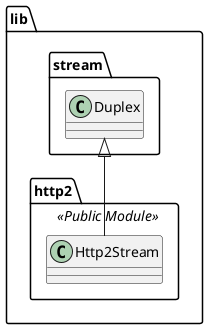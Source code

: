 @startuml

namespace lib {
  namespace http2<<Public Module>> {

    class Http2Stream extends lib.stream.Duplex{

    }
  }
}

@enduml
